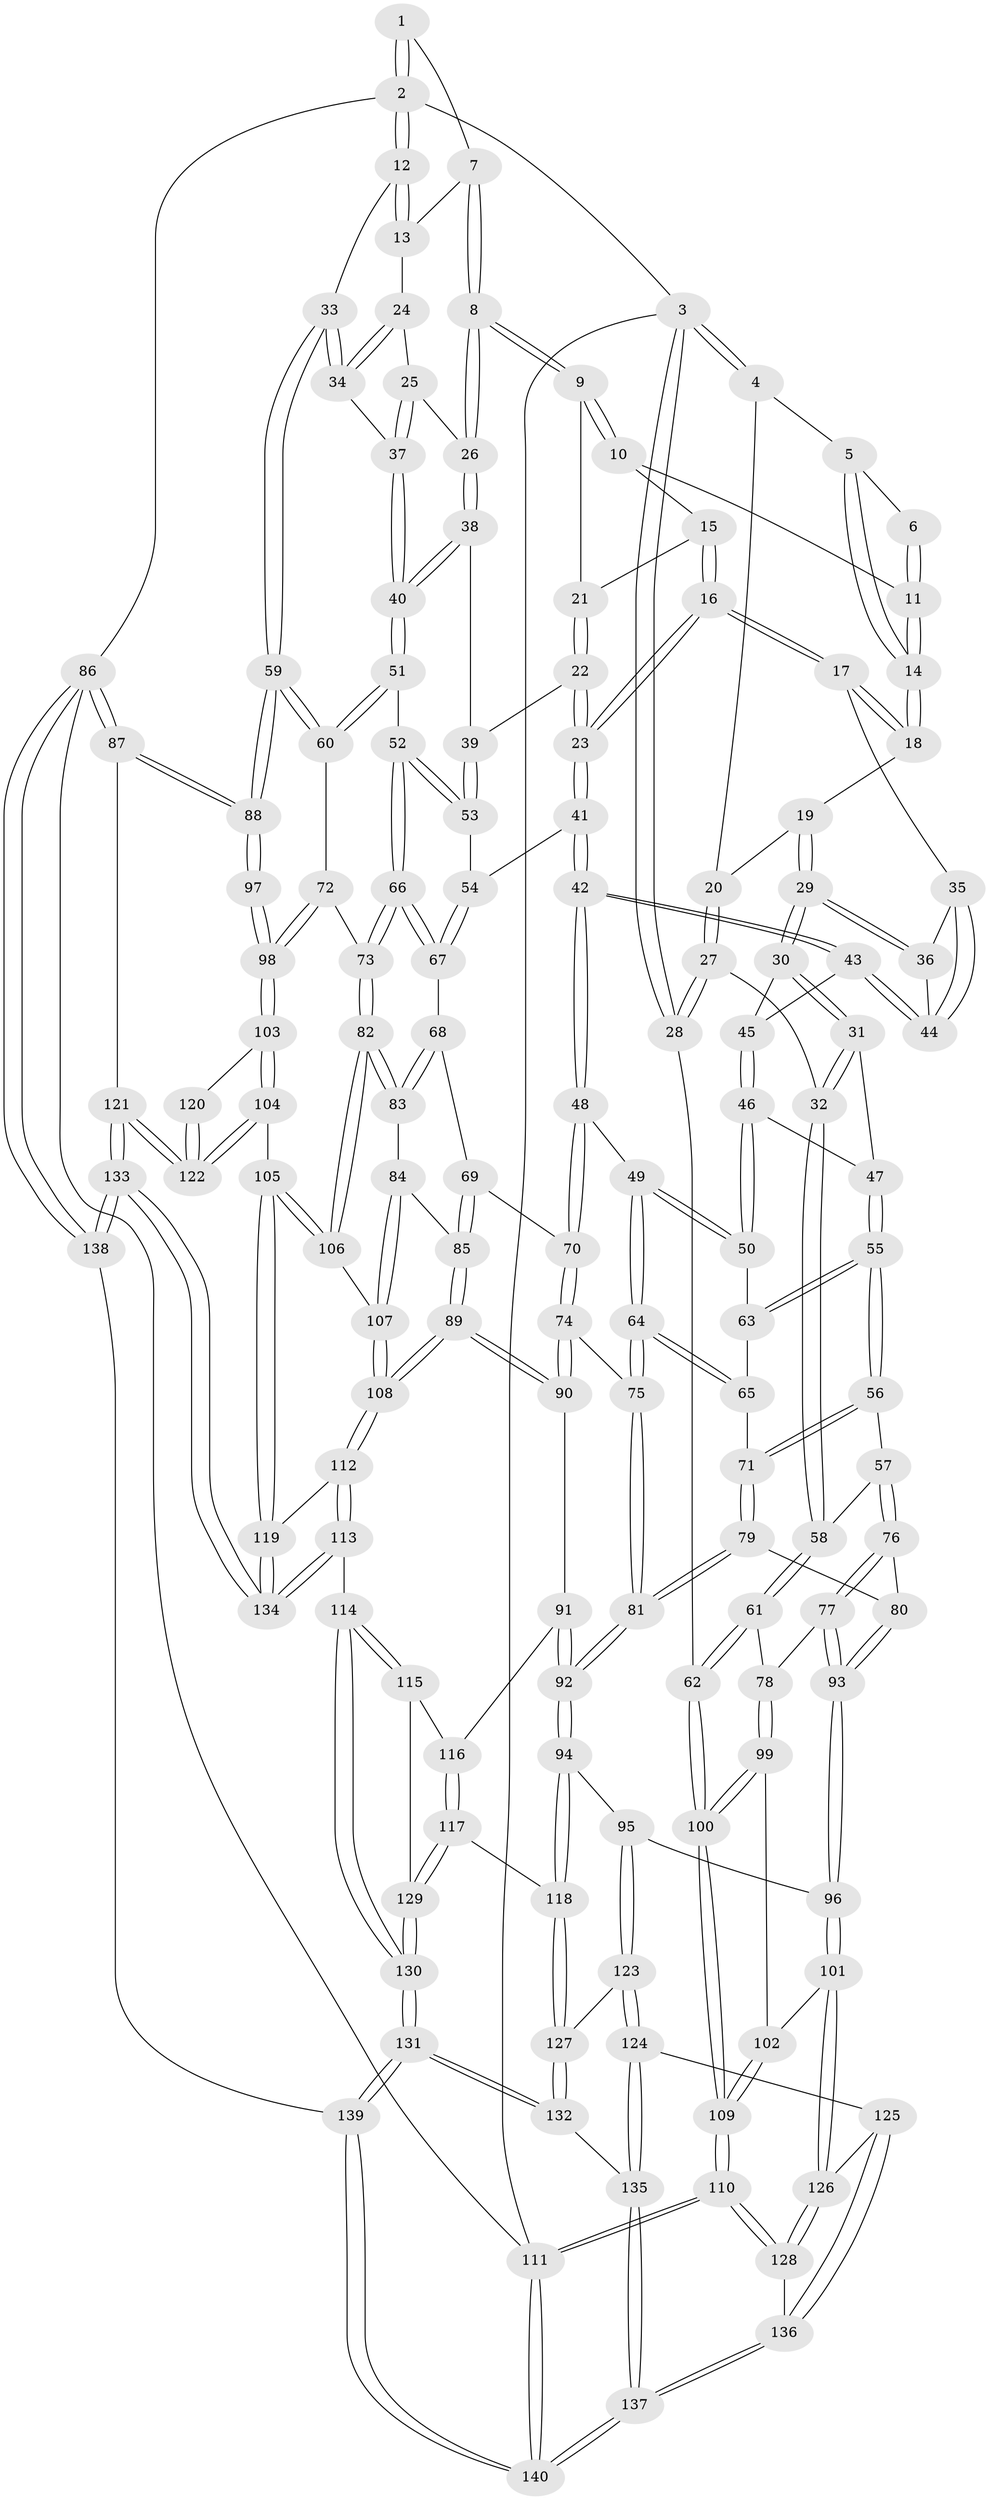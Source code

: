 // Generated by graph-tools (version 1.1) at 2025/27/03/15/25 16:27:56]
// undirected, 140 vertices, 347 edges
graph export_dot {
graph [start="1"]
  node [color=gray90,style=filled];
  1 [pos="+0.9827355452731682+0"];
  2 [pos="+1+0"];
  3 [pos="+0+0"];
  4 [pos="+0.11874983390178674+0"];
  5 [pos="+0.4025231365758323+0"];
  6 [pos="+0.6362608852736911+0"];
  7 [pos="+0.8662155990107696+0"];
  8 [pos="+0.7673642231588762+0.1257724370306589"];
  9 [pos="+0.7667629737336684+0.12556224173881708"];
  10 [pos="+0.6669519949556122+0.057199176397076334"];
  11 [pos="+0.663838029774949+0.050408130464177414"];
  12 [pos="+1+0.05822357289508157"];
  13 [pos="+0.9180376964086083+0.1400673061812488"];
  14 [pos="+0.4672421419461564+0.03967341839744952"];
  15 [pos="+0.5951734262029479+0.11860161958591348"];
  16 [pos="+0.48534012068442595+0.1274606837237918"];
  17 [pos="+0.48323522443943584+0.12562976179386157"];
  18 [pos="+0.473866992179123+0.09524497243485293"];
  19 [pos="+0.3371189891244935+0.1243192738541044"];
  20 [pos="+0.1545023435505141+0"];
  21 [pos="+0.6407856575108046+0.15308766847053829"];
  22 [pos="+0.6109437295330975+0.25857265919002614"];
  23 [pos="+0.559677947151235+0.2755410834033991"];
  24 [pos="+0.9015240491782627+0.15210800045270975"];
  25 [pos="+0.8080355914450119+0.14481193380927826"];
  26 [pos="+0.7685020142572306+0.1290330943302107"];
  27 [pos="+0.16192359147763263+0.08544890444260334"];
  28 [pos="+0+0.353530938042575"];
  29 [pos="+0.3056171884996533+0.22359788608972986"];
  30 [pos="+0.2936556470253608+0.2297790015360096"];
  31 [pos="+0.27311968694759037+0.23685182773419391"];
  32 [pos="+0.20620905673040177+0.23445649651500572"];
  33 [pos="+1+0.24906891261310848"];
  34 [pos="+0.9339131986985955+0.2755038623687609"];
  35 [pos="+0.4482821463176822+0.15527623551521455"];
  36 [pos="+0.3386618509906955+0.21536031143997325"];
  37 [pos="+0.9087814312015648+0.28764839202391623"];
  38 [pos="+0.7404089671092597+0.23122477332884597"];
  39 [pos="+0.7093566085961267+0.2552269738603993"];
  40 [pos="+0.8685258375085323+0.32422469826517447"];
  41 [pos="+0.546362395860641+0.31196258100535773"];
  42 [pos="+0.5220288834950007+0.34592950317709154"];
  43 [pos="+0.42424846149275447+0.2934652507875272"];
  44 [pos="+0.4172135116355142+0.2724042796822444"];
  45 [pos="+0.4014330722158477+0.2991361972056569"];
  46 [pos="+0.35397230304114136+0.33844280639327734"];
  47 [pos="+0.34517171628214616+0.3305469601594785"];
  48 [pos="+0.5120200792256782+0.3867939099785546"];
  49 [pos="+0.4654388382877419+0.39935799556369006"];
  50 [pos="+0.36109207777983343+0.3628763997958034"];
  51 [pos="+0.8649025501621156+0.3399186416243264"];
  52 [pos="+0.8024492992255038+0.39755845371032095"];
  53 [pos="+0.7194346396697665+0.3565973880056357"];
  54 [pos="+0.6871089192385618+0.37856279388917913"];
  55 [pos="+0.2326762032357132+0.3928370506789047"];
  56 [pos="+0.2059589744814329+0.40036607981589234"];
  57 [pos="+0.19961658714458547+0.3979616683755071"];
  58 [pos="+0.1526573053723884+0.3295490008101795"];
  59 [pos="+1+0.5285073885315568"];
  60 [pos="+0.9912040522888631+0.4894801539473087"];
  61 [pos="+0+0.38014061251175285"];
  62 [pos="+0+0.3759917190411622"];
  63 [pos="+0.3547995930408336+0.3699332130919575"];
  64 [pos="+0.3927678521223811+0.4630891083805956"];
  65 [pos="+0.3371794178108922+0.4363433013283454"];
  66 [pos="+0.7915874033868331+0.47618782021958017"];
  67 [pos="+0.6702665214313966+0.4335441450516937"];
  68 [pos="+0.6151515705531719+0.4724618482255303"];
  69 [pos="+0.6139994104999099+0.47278196450699067"];
  70 [pos="+0.5506094728078681+0.46201515120580916"];
  71 [pos="+0.27766079317157116+0.45003483912513637"];
  72 [pos="+0.8228222855768819+0.5335963133780735"];
  73 [pos="+0.8041536769518243+0.5291859914532286"];
  74 [pos="+0.5334285823063439+0.5044482731199205"];
  75 [pos="+0.38583755514684887+0.5275856910726244"];
  76 [pos="+0.17089925142563506+0.5180529659650449"];
  77 [pos="+0.12815322649051758+0.554064921455359"];
  78 [pos="+0.11744121415341612+0.5601276631023955"];
  79 [pos="+0.3076102097740854+0.5506071529790709"];
  80 [pos="+0.24082998747324316+0.5561433788637372"];
  81 [pos="+0.353075937526288+0.5830583424148186"];
  82 [pos="+0.7836230257201678+0.5450857416262961"];
  83 [pos="+0.7793277409460722+0.5462763256936449"];
  84 [pos="+0.7165617575874121+0.5846476738924712"];
  85 [pos="+0.6512376516706836+0.5667635310699388"];
  86 [pos="+1+1"];
  87 [pos="+1+0.7580675791351063"];
  88 [pos="+1+0.6116251856155721"];
  89 [pos="+0.5781915176033456+0.6315110822587449"];
  90 [pos="+0.5266050273695322+0.590691058793185"];
  91 [pos="+0.458787053462712+0.6229896913226028"];
  92 [pos="+0.36003099700362173+0.6072263866624176"];
  93 [pos="+0.2186382190348717+0.6119331443735634"];
  94 [pos="+0.3212890090298965+0.6824943863280859"];
  95 [pos="+0.27076282193818396+0.6944803406643938"];
  96 [pos="+0.22457863701511752+0.6884851151793406"];
  97 [pos="+0.9700546925532831+0.656811456230821"];
  98 [pos="+0.859798335313594+0.5979026517247622"];
  99 [pos="+0.11736705146667732+0.5604843681536742"];
  100 [pos="+0+0.6630662830099924"];
  101 [pos="+0.15906218195789928+0.7047584630349835"];
  102 [pos="+0.10474085955449973+0.6664872493551913"];
  103 [pos="+0.8500380734051489+0.7195299240797478"];
  104 [pos="+0.8207980938869389+0.7522911293936015"];
  105 [pos="+0.8058922304297608+0.7537405896548797"];
  106 [pos="+0.7866422776839874+0.666269672471899"];
  107 [pos="+0.695753875808411+0.6390594675209829"];
  108 [pos="+0.6325512856143098+0.7441259396482902"];
  109 [pos="+0+0.7438129864422576"];
  110 [pos="+0+0.8443446503546024"];
  111 [pos="+0+1"];
  112 [pos="+0.6328427084634553+0.7481585172634103"];
  113 [pos="+0.6115846243951496+0.7762854230178936"];
  114 [pos="+0.5976334990587328+0.7827274749753395"];
  115 [pos="+0.5000543948788434+0.7437170642835752"];
  116 [pos="+0.4658198571533106+0.6613120439253147"];
  117 [pos="+0.38478286959919783+0.7659490800820198"];
  118 [pos="+0.3756009530217131+0.7619323479520165"];
  119 [pos="+0.8026549539243668+0.7554971223146099"];
  120 [pos="+0.9515562314477832+0.668681547964994"];
  121 [pos="+0.9343538446969603+0.8289112892322696"];
  122 [pos="+0.9177452195010937+0.8157759135117877"];
  123 [pos="+0.26055037151793414+0.7832765275203019"];
  124 [pos="+0.19229454512670913+0.8403347698633885"];
  125 [pos="+0.17719724051664945+0.832481071392959"];
  126 [pos="+0.15024464897791798+0.7925246020369296"];
  127 [pos="+0.3092952128124997+0.8351347858219524"];
  128 [pos="+0+0.8548500073634407"];
  129 [pos="+0.38897401985830315+0.7684672253554167"];
  130 [pos="+0.47119095001859895+0.9585650415240916"];
  131 [pos="+0.4525599415600381+1"];
  132 [pos="+0.2915843363998829+0.8957095776488696"];
  133 [pos="+0.8046601733082998+1"];
  134 [pos="+0.768105508494054+1"];
  135 [pos="+0.24049117797073327+0.8939429370006227"];
  136 [pos="+0.10595228507553708+0.9150840786113583"];
  137 [pos="+0.15845569597810635+1"];
  138 [pos="+0.8056232634578604+1"];
  139 [pos="+0.4731652496819384+1"];
  140 [pos="+0.13109008212525894+1"];
  1 -- 2;
  1 -- 2;
  1 -- 7;
  2 -- 3;
  2 -- 12;
  2 -- 12;
  2 -- 86;
  3 -- 4;
  3 -- 4;
  3 -- 28;
  3 -- 28;
  3 -- 111;
  4 -- 5;
  4 -- 20;
  5 -- 6;
  5 -- 14;
  5 -- 14;
  6 -- 11;
  6 -- 11;
  7 -- 8;
  7 -- 8;
  7 -- 13;
  8 -- 9;
  8 -- 9;
  8 -- 26;
  8 -- 26;
  9 -- 10;
  9 -- 10;
  9 -- 21;
  10 -- 11;
  10 -- 15;
  11 -- 14;
  11 -- 14;
  12 -- 13;
  12 -- 13;
  12 -- 33;
  13 -- 24;
  14 -- 18;
  14 -- 18;
  15 -- 16;
  15 -- 16;
  15 -- 21;
  16 -- 17;
  16 -- 17;
  16 -- 23;
  16 -- 23;
  17 -- 18;
  17 -- 18;
  17 -- 35;
  18 -- 19;
  19 -- 20;
  19 -- 29;
  19 -- 29;
  20 -- 27;
  20 -- 27;
  21 -- 22;
  21 -- 22;
  22 -- 23;
  22 -- 23;
  22 -- 39;
  23 -- 41;
  23 -- 41;
  24 -- 25;
  24 -- 34;
  24 -- 34;
  25 -- 26;
  25 -- 37;
  25 -- 37;
  26 -- 38;
  26 -- 38;
  27 -- 28;
  27 -- 28;
  27 -- 32;
  28 -- 62;
  29 -- 30;
  29 -- 30;
  29 -- 36;
  29 -- 36;
  30 -- 31;
  30 -- 31;
  30 -- 45;
  31 -- 32;
  31 -- 32;
  31 -- 47;
  32 -- 58;
  32 -- 58;
  33 -- 34;
  33 -- 34;
  33 -- 59;
  33 -- 59;
  34 -- 37;
  35 -- 36;
  35 -- 44;
  35 -- 44;
  36 -- 44;
  37 -- 40;
  37 -- 40;
  38 -- 39;
  38 -- 40;
  38 -- 40;
  39 -- 53;
  39 -- 53;
  40 -- 51;
  40 -- 51;
  41 -- 42;
  41 -- 42;
  41 -- 54;
  42 -- 43;
  42 -- 43;
  42 -- 48;
  42 -- 48;
  43 -- 44;
  43 -- 44;
  43 -- 45;
  45 -- 46;
  45 -- 46;
  46 -- 47;
  46 -- 50;
  46 -- 50;
  47 -- 55;
  47 -- 55;
  48 -- 49;
  48 -- 70;
  48 -- 70;
  49 -- 50;
  49 -- 50;
  49 -- 64;
  49 -- 64;
  50 -- 63;
  51 -- 52;
  51 -- 60;
  51 -- 60;
  52 -- 53;
  52 -- 53;
  52 -- 66;
  52 -- 66;
  53 -- 54;
  54 -- 67;
  54 -- 67;
  55 -- 56;
  55 -- 56;
  55 -- 63;
  55 -- 63;
  56 -- 57;
  56 -- 71;
  56 -- 71;
  57 -- 58;
  57 -- 76;
  57 -- 76;
  58 -- 61;
  58 -- 61;
  59 -- 60;
  59 -- 60;
  59 -- 88;
  59 -- 88;
  60 -- 72;
  61 -- 62;
  61 -- 62;
  61 -- 78;
  62 -- 100;
  62 -- 100;
  63 -- 65;
  64 -- 65;
  64 -- 65;
  64 -- 75;
  64 -- 75;
  65 -- 71;
  66 -- 67;
  66 -- 67;
  66 -- 73;
  66 -- 73;
  67 -- 68;
  68 -- 69;
  68 -- 83;
  68 -- 83;
  69 -- 70;
  69 -- 85;
  69 -- 85;
  70 -- 74;
  70 -- 74;
  71 -- 79;
  71 -- 79;
  72 -- 73;
  72 -- 98;
  72 -- 98;
  73 -- 82;
  73 -- 82;
  74 -- 75;
  74 -- 90;
  74 -- 90;
  75 -- 81;
  75 -- 81;
  76 -- 77;
  76 -- 77;
  76 -- 80;
  77 -- 78;
  77 -- 93;
  77 -- 93;
  78 -- 99;
  78 -- 99;
  79 -- 80;
  79 -- 81;
  79 -- 81;
  80 -- 93;
  80 -- 93;
  81 -- 92;
  81 -- 92;
  82 -- 83;
  82 -- 83;
  82 -- 106;
  82 -- 106;
  83 -- 84;
  84 -- 85;
  84 -- 107;
  84 -- 107;
  85 -- 89;
  85 -- 89;
  86 -- 87;
  86 -- 87;
  86 -- 138;
  86 -- 138;
  86 -- 111;
  87 -- 88;
  87 -- 88;
  87 -- 121;
  88 -- 97;
  88 -- 97;
  89 -- 90;
  89 -- 90;
  89 -- 108;
  89 -- 108;
  90 -- 91;
  91 -- 92;
  91 -- 92;
  91 -- 116;
  92 -- 94;
  92 -- 94;
  93 -- 96;
  93 -- 96;
  94 -- 95;
  94 -- 118;
  94 -- 118;
  95 -- 96;
  95 -- 123;
  95 -- 123;
  96 -- 101;
  96 -- 101;
  97 -- 98;
  97 -- 98;
  98 -- 103;
  98 -- 103;
  99 -- 100;
  99 -- 100;
  99 -- 102;
  100 -- 109;
  100 -- 109;
  101 -- 102;
  101 -- 126;
  101 -- 126;
  102 -- 109;
  102 -- 109;
  103 -- 104;
  103 -- 104;
  103 -- 120;
  104 -- 105;
  104 -- 122;
  104 -- 122;
  105 -- 106;
  105 -- 106;
  105 -- 119;
  105 -- 119;
  106 -- 107;
  107 -- 108;
  107 -- 108;
  108 -- 112;
  108 -- 112;
  109 -- 110;
  109 -- 110;
  110 -- 111;
  110 -- 111;
  110 -- 128;
  110 -- 128;
  111 -- 140;
  111 -- 140;
  112 -- 113;
  112 -- 113;
  112 -- 119;
  113 -- 114;
  113 -- 134;
  113 -- 134;
  114 -- 115;
  114 -- 115;
  114 -- 130;
  114 -- 130;
  115 -- 116;
  115 -- 129;
  116 -- 117;
  116 -- 117;
  117 -- 118;
  117 -- 129;
  117 -- 129;
  118 -- 127;
  118 -- 127;
  119 -- 134;
  119 -- 134;
  120 -- 122;
  120 -- 122;
  121 -- 122;
  121 -- 122;
  121 -- 133;
  121 -- 133;
  123 -- 124;
  123 -- 124;
  123 -- 127;
  124 -- 125;
  124 -- 135;
  124 -- 135;
  125 -- 126;
  125 -- 136;
  125 -- 136;
  126 -- 128;
  126 -- 128;
  127 -- 132;
  127 -- 132;
  128 -- 136;
  129 -- 130;
  129 -- 130;
  130 -- 131;
  130 -- 131;
  131 -- 132;
  131 -- 132;
  131 -- 139;
  131 -- 139;
  132 -- 135;
  133 -- 134;
  133 -- 134;
  133 -- 138;
  133 -- 138;
  135 -- 137;
  135 -- 137;
  136 -- 137;
  136 -- 137;
  137 -- 140;
  137 -- 140;
  138 -- 139;
  139 -- 140;
  139 -- 140;
}

